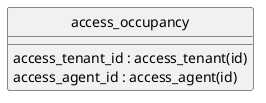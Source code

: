 @startuml uml
skinparam monochrome true
skinparam linetype ortho
hide circle

entity access_occupancy {
    access_tenant_id : access_tenant(id)
    access_agent_id : access_agent(id)
}

@enduml
